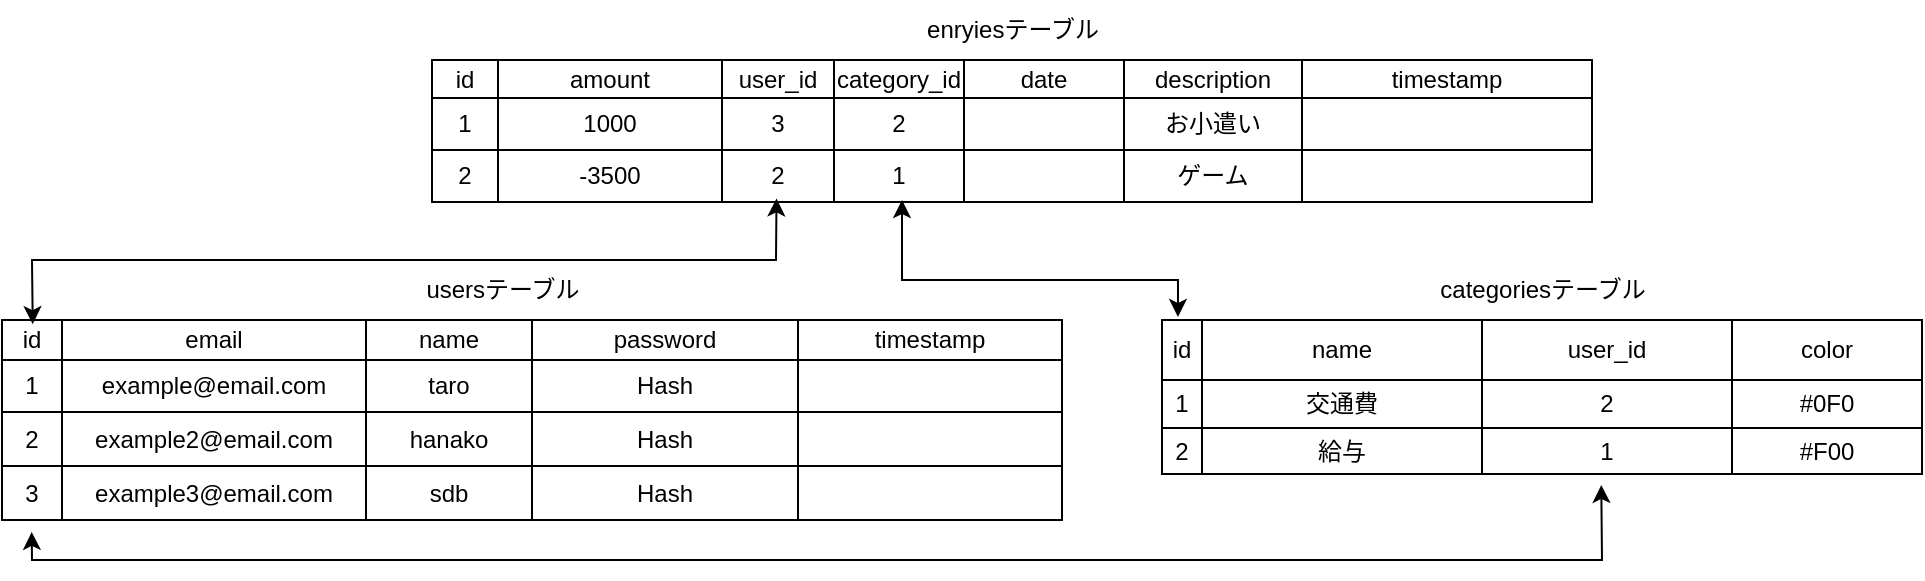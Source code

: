 <mxfile version="28.2.5">
  <diagram name="ページ1" id="EQnvLlWZrg9zfgVWwC-V">
    <mxGraphModel dx="1183" dy="704" grid="1" gridSize="10" guides="1" tooltips="1" connect="1" arrows="1" fold="1" page="1" pageScale="1" pageWidth="1169" pageHeight="1654" math="0" shadow="0">
      <root>
        <mxCell id="0" />
        <mxCell id="1" parent="0" />
        <mxCell id="BKyGhZd5OxgO7SiPaVuF-1" value="" style="shape=table;startSize=0;container=1;collapsible=0;childLayout=tableLayout;" vertex="1" parent="1">
          <mxGeometry x="285" y="50" width="580" height="71" as="geometry" />
        </mxCell>
        <mxCell id="BKyGhZd5OxgO7SiPaVuF-2" value="" style="shape=tableRow;horizontal=0;startSize=0;swimlaneHead=0;swimlaneBody=0;strokeColor=inherit;top=0;left=0;bottom=0;right=0;collapsible=0;dropTarget=0;fillColor=none;points=[[0,0.5],[1,0.5]];portConstraint=eastwest;" vertex="1" parent="BKyGhZd5OxgO7SiPaVuF-1">
          <mxGeometry width="580" height="19" as="geometry" />
        </mxCell>
        <mxCell id="BKyGhZd5OxgO7SiPaVuF-3" value="id" style="shape=partialRectangle;html=1;whiteSpace=wrap;connectable=0;strokeColor=inherit;overflow=hidden;fillColor=none;top=0;left=0;bottom=0;right=0;pointerEvents=1;" vertex="1" parent="BKyGhZd5OxgO7SiPaVuF-2">
          <mxGeometry width="33" height="19" as="geometry">
            <mxRectangle width="33" height="19" as="alternateBounds" />
          </mxGeometry>
        </mxCell>
        <mxCell id="BKyGhZd5OxgO7SiPaVuF-4" value="amount" style="shape=partialRectangle;html=1;whiteSpace=wrap;connectable=0;strokeColor=inherit;overflow=hidden;fillColor=none;top=0;left=0;bottom=0;right=0;pointerEvents=1;" vertex="1" parent="BKyGhZd5OxgO7SiPaVuF-2">
          <mxGeometry x="33" width="112" height="19" as="geometry">
            <mxRectangle width="112" height="19" as="alternateBounds" />
          </mxGeometry>
        </mxCell>
        <mxCell id="BKyGhZd5OxgO7SiPaVuF-5" value="user_id" style="shape=partialRectangle;html=1;whiteSpace=wrap;connectable=0;strokeColor=inherit;overflow=hidden;fillColor=none;top=0;left=0;bottom=0;right=0;pointerEvents=1;" vertex="1" parent="BKyGhZd5OxgO7SiPaVuF-2">
          <mxGeometry x="145" width="56" height="19" as="geometry">
            <mxRectangle width="56" height="19" as="alternateBounds" />
          </mxGeometry>
        </mxCell>
        <mxCell id="BKyGhZd5OxgO7SiPaVuF-6" value="category_id" style="shape=partialRectangle;html=1;whiteSpace=wrap;connectable=0;strokeColor=inherit;overflow=hidden;fillColor=none;top=0;left=0;bottom=0;right=0;pointerEvents=1;" vertex="1" parent="BKyGhZd5OxgO7SiPaVuF-2">
          <mxGeometry x="201" width="65" height="19" as="geometry">
            <mxRectangle width="65" height="19" as="alternateBounds" />
          </mxGeometry>
        </mxCell>
        <mxCell id="BKyGhZd5OxgO7SiPaVuF-25" value="date" style="shape=partialRectangle;html=1;whiteSpace=wrap;connectable=0;strokeColor=inherit;overflow=hidden;fillColor=none;top=0;left=0;bottom=0;right=0;pointerEvents=1;" vertex="1" parent="BKyGhZd5OxgO7SiPaVuF-2">
          <mxGeometry x="266" width="80" height="19" as="geometry">
            <mxRectangle width="80" height="19" as="alternateBounds" />
          </mxGeometry>
        </mxCell>
        <mxCell id="BKyGhZd5OxgO7SiPaVuF-7" value="description" style="shape=partialRectangle;html=1;whiteSpace=wrap;connectable=0;strokeColor=inherit;overflow=hidden;fillColor=none;top=0;left=0;bottom=0;right=0;pointerEvents=1;" vertex="1" parent="BKyGhZd5OxgO7SiPaVuF-2">
          <mxGeometry x="346" width="89" height="19" as="geometry">
            <mxRectangle width="89" height="19" as="alternateBounds" />
          </mxGeometry>
        </mxCell>
        <mxCell id="BKyGhZd5OxgO7SiPaVuF-8" value="timestamp" style="shape=partialRectangle;html=1;whiteSpace=wrap;connectable=0;strokeColor=inherit;overflow=hidden;fillColor=none;top=0;left=0;bottom=0;right=0;pointerEvents=1;" vertex="1" parent="BKyGhZd5OxgO7SiPaVuF-2">
          <mxGeometry x="435" width="145" height="19" as="geometry">
            <mxRectangle width="145" height="19" as="alternateBounds" />
          </mxGeometry>
        </mxCell>
        <mxCell id="BKyGhZd5OxgO7SiPaVuF-9" value="" style="shape=tableRow;horizontal=0;startSize=0;swimlaneHead=0;swimlaneBody=0;strokeColor=inherit;top=0;left=0;bottom=0;right=0;collapsible=0;dropTarget=0;fillColor=none;points=[[0,0.5],[1,0.5]];portConstraint=eastwest;" vertex="1" parent="BKyGhZd5OxgO7SiPaVuF-1">
          <mxGeometry y="19" width="580" height="26" as="geometry" />
        </mxCell>
        <mxCell id="BKyGhZd5OxgO7SiPaVuF-10" value="1" style="shape=partialRectangle;html=1;whiteSpace=wrap;connectable=0;strokeColor=inherit;overflow=hidden;fillColor=none;top=0;left=0;bottom=0;right=0;pointerEvents=1;" vertex="1" parent="BKyGhZd5OxgO7SiPaVuF-9">
          <mxGeometry width="33" height="26" as="geometry">
            <mxRectangle width="33" height="26" as="alternateBounds" />
          </mxGeometry>
        </mxCell>
        <mxCell id="BKyGhZd5OxgO7SiPaVuF-11" value="1000" style="shape=partialRectangle;html=1;whiteSpace=wrap;connectable=0;strokeColor=inherit;overflow=hidden;fillColor=none;top=0;left=0;bottom=0;right=0;pointerEvents=1;" vertex="1" parent="BKyGhZd5OxgO7SiPaVuF-9">
          <mxGeometry x="33" width="112" height="26" as="geometry">
            <mxRectangle width="112" height="26" as="alternateBounds" />
          </mxGeometry>
        </mxCell>
        <mxCell id="BKyGhZd5OxgO7SiPaVuF-12" value="3" style="shape=partialRectangle;html=1;whiteSpace=wrap;connectable=0;strokeColor=inherit;overflow=hidden;fillColor=none;top=0;left=0;bottom=0;right=0;pointerEvents=1;" vertex="1" parent="BKyGhZd5OxgO7SiPaVuF-9">
          <mxGeometry x="145" width="56" height="26" as="geometry">
            <mxRectangle width="56" height="26" as="alternateBounds" />
          </mxGeometry>
        </mxCell>
        <mxCell id="BKyGhZd5OxgO7SiPaVuF-13" value="2" style="shape=partialRectangle;html=1;whiteSpace=wrap;connectable=0;strokeColor=inherit;overflow=hidden;fillColor=none;top=0;left=0;bottom=0;right=0;pointerEvents=1;" vertex="1" parent="BKyGhZd5OxgO7SiPaVuF-9">
          <mxGeometry x="201" width="65" height="26" as="geometry">
            <mxRectangle width="65" height="26" as="alternateBounds" />
          </mxGeometry>
        </mxCell>
        <mxCell id="BKyGhZd5OxgO7SiPaVuF-26" style="shape=partialRectangle;html=1;whiteSpace=wrap;connectable=0;strokeColor=inherit;overflow=hidden;fillColor=none;top=0;left=0;bottom=0;right=0;pointerEvents=1;" vertex="1" parent="BKyGhZd5OxgO7SiPaVuF-9">
          <mxGeometry x="266" width="80" height="26" as="geometry">
            <mxRectangle width="80" height="26" as="alternateBounds" />
          </mxGeometry>
        </mxCell>
        <mxCell id="BKyGhZd5OxgO7SiPaVuF-14" value="お小遣い" style="shape=partialRectangle;html=1;whiteSpace=wrap;connectable=0;strokeColor=inherit;overflow=hidden;fillColor=none;top=0;left=0;bottom=0;right=0;pointerEvents=1;" vertex="1" parent="BKyGhZd5OxgO7SiPaVuF-9">
          <mxGeometry x="346" width="89" height="26" as="geometry">
            <mxRectangle width="89" height="26" as="alternateBounds" />
          </mxGeometry>
        </mxCell>
        <mxCell id="BKyGhZd5OxgO7SiPaVuF-15" value="" style="shape=partialRectangle;html=1;whiteSpace=wrap;connectable=0;strokeColor=inherit;overflow=hidden;fillColor=none;top=0;left=0;bottom=0;right=0;pointerEvents=1;" vertex="1" parent="BKyGhZd5OxgO7SiPaVuF-9">
          <mxGeometry x="435" width="145" height="26" as="geometry">
            <mxRectangle width="145" height="26" as="alternateBounds" />
          </mxGeometry>
        </mxCell>
        <mxCell id="BKyGhZd5OxgO7SiPaVuF-16" value="" style="shape=tableRow;horizontal=0;startSize=0;swimlaneHead=0;swimlaneBody=0;strokeColor=inherit;top=0;left=0;bottom=0;right=0;collapsible=0;dropTarget=0;fillColor=none;points=[[0,0.5],[1,0.5]];portConstraint=eastwest;" vertex="1" parent="BKyGhZd5OxgO7SiPaVuF-1">
          <mxGeometry y="45" width="580" height="26" as="geometry" />
        </mxCell>
        <mxCell id="BKyGhZd5OxgO7SiPaVuF-17" value="2" style="shape=partialRectangle;html=1;whiteSpace=wrap;connectable=0;strokeColor=inherit;overflow=hidden;fillColor=none;top=0;left=0;bottom=0;right=0;pointerEvents=1;" vertex="1" parent="BKyGhZd5OxgO7SiPaVuF-16">
          <mxGeometry width="33" height="26" as="geometry">
            <mxRectangle width="33" height="26" as="alternateBounds" />
          </mxGeometry>
        </mxCell>
        <mxCell id="BKyGhZd5OxgO7SiPaVuF-18" value="-3500" style="shape=partialRectangle;html=1;whiteSpace=wrap;connectable=0;strokeColor=inherit;overflow=hidden;fillColor=none;top=0;left=0;bottom=0;right=0;pointerEvents=1;" vertex="1" parent="BKyGhZd5OxgO7SiPaVuF-16">
          <mxGeometry x="33" width="112" height="26" as="geometry">
            <mxRectangle width="112" height="26" as="alternateBounds" />
          </mxGeometry>
        </mxCell>
        <mxCell id="BKyGhZd5OxgO7SiPaVuF-19" value="2" style="shape=partialRectangle;html=1;whiteSpace=wrap;connectable=0;strokeColor=inherit;overflow=hidden;fillColor=none;top=0;left=0;bottom=0;right=0;pointerEvents=1;" vertex="1" parent="BKyGhZd5OxgO7SiPaVuF-16">
          <mxGeometry x="145" width="56" height="26" as="geometry">
            <mxRectangle width="56" height="26" as="alternateBounds" />
          </mxGeometry>
        </mxCell>
        <mxCell id="BKyGhZd5OxgO7SiPaVuF-20" value="1" style="shape=partialRectangle;html=1;whiteSpace=wrap;connectable=0;strokeColor=inherit;overflow=hidden;fillColor=none;top=0;left=0;bottom=0;right=0;pointerEvents=1;" vertex="1" parent="BKyGhZd5OxgO7SiPaVuF-16">
          <mxGeometry x="201" width="65" height="26" as="geometry">
            <mxRectangle width="65" height="26" as="alternateBounds" />
          </mxGeometry>
        </mxCell>
        <mxCell id="BKyGhZd5OxgO7SiPaVuF-27" style="shape=partialRectangle;html=1;whiteSpace=wrap;connectable=0;strokeColor=inherit;overflow=hidden;fillColor=none;top=0;left=0;bottom=0;right=0;pointerEvents=1;" vertex="1" parent="BKyGhZd5OxgO7SiPaVuF-16">
          <mxGeometry x="266" width="80" height="26" as="geometry">
            <mxRectangle width="80" height="26" as="alternateBounds" />
          </mxGeometry>
        </mxCell>
        <mxCell id="BKyGhZd5OxgO7SiPaVuF-21" value="ゲーム" style="shape=partialRectangle;html=1;whiteSpace=wrap;connectable=0;strokeColor=inherit;overflow=hidden;fillColor=none;top=0;left=0;bottom=0;right=0;pointerEvents=1;" vertex="1" parent="BKyGhZd5OxgO7SiPaVuF-16">
          <mxGeometry x="346" width="89" height="26" as="geometry">
            <mxRectangle width="89" height="26" as="alternateBounds" />
          </mxGeometry>
        </mxCell>
        <mxCell id="BKyGhZd5OxgO7SiPaVuF-22" value="" style="shape=partialRectangle;html=1;whiteSpace=wrap;connectable=0;strokeColor=inherit;overflow=hidden;fillColor=none;top=0;left=0;bottom=0;right=0;pointerEvents=1;" vertex="1" parent="BKyGhZd5OxgO7SiPaVuF-16">
          <mxGeometry x="435" width="145" height="26" as="geometry">
            <mxRectangle width="145" height="26" as="alternateBounds" />
          </mxGeometry>
        </mxCell>
        <mxCell id="BKyGhZd5OxgO7SiPaVuF-23" value="enryiesテーブル" style="text;html=1;align=center;verticalAlign=middle;resizable=0;points=[];autosize=1;strokeColor=none;fillColor=none;" vertex="1" parent="1">
          <mxGeometry x="520" y="20" width="110" height="30" as="geometry" />
        </mxCell>
        <mxCell id="BKyGhZd5OxgO7SiPaVuF-28" value="usersテーブル" style="text;html=1;align=center;verticalAlign=middle;resizable=0;points=[];autosize=1;strokeColor=none;fillColor=none;" vertex="1" parent="1">
          <mxGeometry x="270" y="150" width="100" height="30" as="geometry" />
        </mxCell>
        <mxCell id="BKyGhZd5OxgO7SiPaVuF-29" value="" style="shape=table;startSize=0;container=1;collapsible=0;childLayout=tableLayout;" vertex="1" parent="1">
          <mxGeometry x="70" y="180" width="530" height="100" as="geometry" />
        </mxCell>
        <mxCell id="BKyGhZd5OxgO7SiPaVuF-30" value="" style="shape=tableRow;horizontal=0;startSize=0;swimlaneHead=0;swimlaneBody=0;strokeColor=inherit;top=0;left=0;bottom=0;right=0;collapsible=0;dropTarget=0;fillColor=none;points=[[0,0.5],[1,0.5]];portConstraint=eastwest;" vertex="1" parent="BKyGhZd5OxgO7SiPaVuF-29">
          <mxGeometry width="530" height="20" as="geometry" />
        </mxCell>
        <mxCell id="BKyGhZd5OxgO7SiPaVuF-31" value="id" style="shape=partialRectangle;html=1;whiteSpace=wrap;connectable=0;strokeColor=inherit;overflow=hidden;fillColor=none;top=0;left=0;bottom=0;right=0;pointerEvents=1;" vertex="1" parent="BKyGhZd5OxgO7SiPaVuF-30">
          <mxGeometry width="30" height="20" as="geometry">
            <mxRectangle width="30" height="20" as="alternateBounds" />
          </mxGeometry>
        </mxCell>
        <mxCell id="BKyGhZd5OxgO7SiPaVuF-32" value="email" style="shape=partialRectangle;html=1;whiteSpace=wrap;connectable=0;strokeColor=inherit;overflow=hidden;fillColor=none;top=0;left=0;bottom=0;right=0;pointerEvents=1;" vertex="1" parent="BKyGhZd5OxgO7SiPaVuF-30">
          <mxGeometry x="30" width="152" height="20" as="geometry">
            <mxRectangle width="152" height="20" as="alternateBounds" />
          </mxGeometry>
        </mxCell>
        <mxCell id="BKyGhZd5OxgO7SiPaVuF-33" value="name" style="shape=partialRectangle;html=1;whiteSpace=wrap;connectable=0;strokeColor=inherit;overflow=hidden;fillColor=none;top=0;left=0;bottom=0;right=0;pointerEvents=1;" vertex="1" parent="BKyGhZd5OxgO7SiPaVuF-30">
          <mxGeometry x="182" width="83" height="20" as="geometry">
            <mxRectangle width="83" height="20" as="alternateBounds" />
          </mxGeometry>
        </mxCell>
        <mxCell id="BKyGhZd5OxgO7SiPaVuF-34" value="password" style="shape=partialRectangle;html=1;whiteSpace=wrap;connectable=0;strokeColor=inherit;overflow=hidden;fillColor=none;top=0;left=0;bottom=0;right=0;pointerEvents=1;" vertex="1" parent="BKyGhZd5OxgO7SiPaVuF-30">
          <mxGeometry x="265" width="133" height="20" as="geometry">
            <mxRectangle width="133" height="20" as="alternateBounds" />
          </mxGeometry>
        </mxCell>
        <mxCell id="BKyGhZd5OxgO7SiPaVuF-35" value="timestamp" style="shape=partialRectangle;html=1;whiteSpace=wrap;connectable=0;strokeColor=inherit;overflow=hidden;fillColor=none;top=0;left=0;bottom=0;right=0;pointerEvents=1;" vertex="1" parent="BKyGhZd5OxgO7SiPaVuF-30">
          <mxGeometry x="398" width="132" height="20" as="geometry">
            <mxRectangle width="132" height="20" as="alternateBounds" />
          </mxGeometry>
        </mxCell>
        <mxCell id="BKyGhZd5OxgO7SiPaVuF-36" value="" style="shape=tableRow;horizontal=0;startSize=0;swimlaneHead=0;swimlaneBody=0;strokeColor=inherit;top=0;left=0;bottom=0;right=0;collapsible=0;dropTarget=0;fillColor=none;points=[[0,0.5],[1,0.5]];portConstraint=eastwest;" vertex="1" parent="BKyGhZd5OxgO7SiPaVuF-29">
          <mxGeometry y="20" width="530" height="26" as="geometry" />
        </mxCell>
        <mxCell id="BKyGhZd5OxgO7SiPaVuF-37" value="1" style="shape=partialRectangle;html=1;whiteSpace=wrap;connectable=0;strokeColor=inherit;overflow=hidden;fillColor=none;top=0;left=0;bottom=0;right=0;pointerEvents=1;" vertex="1" parent="BKyGhZd5OxgO7SiPaVuF-36">
          <mxGeometry width="30" height="26" as="geometry">
            <mxRectangle width="30" height="26" as="alternateBounds" />
          </mxGeometry>
        </mxCell>
        <mxCell id="BKyGhZd5OxgO7SiPaVuF-38" value="example@email.com" style="shape=partialRectangle;html=1;whiteSpace=wrap;connectable=0;strokeColor=inherit;overflow=hidden;fillColor=none;top=0;left=0;bottom=0;right=0;pointerEvents=1;" vertex="1" parent="BKyGhZd5OxgO7SiPaVuF-36">
          <mxGeometry x="30" width="152" height="26" as="geometry">
            <mxRectangle width="152" height="26" as="alternateBounds" />
          </mxGeometry>
        </mxCell>
        <mxCell id="BKyGhZd5OxgO7SiPaVuF-39" value="taro" style="shape=partialRectangle;html=1;whiteSpace=wrap;connectable=0;strokeColor=inherit;overflow=hidden;fillColor=none;top=0;left=0;bottom=0;right=0;pointerEvents=1;" vertex="1" parent="BKyGhZd5OxgO7SiPaVuF-36">
          <mxGeometry x="182" width="83" height="26" as="geometry">
            <mxRectangle width="83" height="26" as="alternateBounds" />
          </mxGeometry>
        </mxCell>
        <mxCell id="BKyGhZd5OxgO7SiPaVuF-40" value="Hash" style="shape=partialRectangle;html=1;whiteSpace=wrap;connectable=0;strokeColor=inherit;overflow=hidden;fillColor=none;top=0;left=0;bottom=0;right=0;pointerEvents=1;" vertex="1" parent="BKyGhZd5OxgO7SiPaVuF-36">
          <mxGeometry x="265" width="133" height="26" as="geometry">
            <mxRectangle width="133" height="26" as="alternateBounds" />
          </mxGeometry>
        </mxCell>
        <mxCell id="BKyGhZd5OxgO7SiPaVuF-41" value="" style="shape=partialRectangle;html=1;whiteSpace=wrap;connectable=0;strokeColor=inherit;overflow=hidden;fillColor=none;top=0;left=0;bottom=0;right=0;pointerEvents=1;" vertex="1" parent="BKyGhZd5OxgO7SiPaVuF-36">
          <mxGeometry x="398" width="132" height="26" as="geometry">
            <mxRectangle width="132" height="26" as="alternateBounds" />
          </mxGeometry>
        </mxCell>
        <mxCell id="BKyGhZd5OxgO7SiPaVuF-42" value="" style="shape=tableRow;horizontal=0;startSize=0;swimlaneHead=0;swimlaneBody=0;strokeColor=inherit;top=0;left=0;bottom=0;right=0;collapsible=0;dropTarget=0;fillColor=none;points=[[0,0.5],[1,0.5]];portConstraint=eastwest;" vertex="1" parent="BKyGhZd5OxgO7SiPaVuF-29">
          <mxGeometry y="46" width="530" height="27" as="geometry" />
        </mxCell>
        <mxCell id="BKyGhZd5OxgO7SiPaVuF-43" value="2" style="shape=partialRectangle;html=1;whiteSpace=wrap;connectable=0;strokeColor=inherit;overflow=hidden;fillColor=none;top=0;left=0;bottom=0;right=0;pointerEvents=1;" vertex="1" parent="BKyGhZd5OxgO7SiPaVuF-42">
          <mxGeometry width="30" height="27" as="geometry">
            <mxRectangle width="30" height="27" as="alternateBounds" />
          </mxGeometry>
        </mxCell>
        <mxCell id="BKyGhZd5OxgO7SiPaVuF-44" value="example2@email.com" style="shape=partialRectangle;html=1;whiteSpace=wrap;connectable=0;strokeColor=inherit;overflow=hidden;fillColor=none;top=0;left=0;bottom=0;right=0;pointerEvents=1;" vertex="1" parent="BKyGhZd5OxgO7SiPaVuF-42">
          <mxGeometry x="30" width="152" height="27" as="geometry">
            <mxRectangle width="152" height="27" as="alternateBounds" />
          </mxGeometry>
        </mxCell>
        <mxCell id="BKyGhZd5OxgO7SiPaVuF-45" value="hanako" style="shape=partialRectangle;html=1;whiteSpace=wrap;connectable=0;strokeColor=inherit;overflow=hidden;fillColor=none;top=0;left=0;bottom=0;right=0;pointerEvents=1;" vertex="1" parent="BKyGhZd5OxgO7SiPaVuF-42">
          <mxGeometry x="182" width="83" height="27" as="geometry">
            <mxRectangle width="83" height="27" as="alternateBounds" />
          </mxGeometry>
        </mxCell>
        <mxCell id="BKyGhZd5OxgO7SiPaVuF-46" value="Hash" style="shape=partialRectangle;html=1;whiteSpace=wrap;connectable=0;strokeColor=inherit;overflow=hidden;fillColor=none;top=0;left=0;bottom=0;right=0;pointerEvents=1;" vertex="1" parent="BKyGhZd5OxgO7SiPaVuF-42">
          <mxGeometry x="265" width="133" height="27" as="geometry">
            <mxRectangle width="133" height="27" as="alternateBounds" />
          </mxGeometry>
        </mxCell>
        <mxCell id="BKyGhZd5OxgO7SiPaVuF-47" value="" style="shape=partialRectangle;html=1;whiteSpace=wrap;connectable=0;strokeColor=inherit;overflow=hidden;fillColor=none;top=0;left=0;bottom=0;right=0;pointerEvents=1;" vertex="1" parent="BKyGhZd5OxgO7SiPaVuF-42">
          <mxGeometry x="398" width="132" height="27" as="geometry">
            <mxRectangle width="132" height="27" as="alternateBounds" />
          </mxGeometry>
        </mxCell>
        <mxCell id="BKyGhZd5OxgO7SiPaVuF-48" style="shape=tableRow;horizontal=0;startSize=0;swimlaneHead=0;swimlaneBody=0;strokeColor=inherit;top=0;left=0;bottom=0;right=0;collapsible=0;dropTarget=0;fillColor=none;points=[[0,0.5],[1,0.5]];portConstraint=eastwest;" vertex="1" parent="BKyGhZd5OxgO7SiPaVuF-29">
          <mxGeometry y="73" width="530" height="27" as="geometry" />
        </mxCell>
        <mxCell id="BKyGhZd5OxgO7SiPaVuF-49" value="3" style="shape=partialRectangle;html=1;whiteSpace=wrap;connectable=0;strokeColor=inherit;overflow=hidden;fillColor=none;top=0;left=0;bottom=0;right=0;pointerEvents=1;" vertex="1" parent="BKyGhZd5OxgO7SiPaVuF-48">
          <mxGeometry width="30" height="27" as="geometry">
            <mxRectangle width="30" height="27" as="alternateBounds" />
          </mxGeometry>
        </mxCell>
        <mxCell id="BKyGhZd5OxgO7SiPaVuF-50" value="example3@email.com" style="shape=partialRectangle;html=1;whiteSpace=wrap;connectable=0;strokeColor=inherit;overflow=hidden;fillColor=none;top=0;left=0;bottom=0;right=0;pointerEvents=1;" vertex="1" parent="BKyGhZd5OxgO7SiPaVuF-48">
          <mxGeometry x="30" width="152" height="27" as="geometry">
            <mxRectangle width="152" height="27" as="alternateBounds" />
          </mxGeometry>
        </mxCell>
        <mxCell id="BKyGhZd5OxgO7SiPaVuF-51" value="sdb" style="shape=partialRectangle;html=1;whiteSpace=wrap;connectable=0;strokeColor=inherit;overflow=hidden;fillColor=none;top=0;left=0;bottom=0;right=0;pointerEvents=1;" vertex="1" parent="BKyGhZd5OxgO7SiPaVuF-48">
          <mxGeometry x="182" width="83" height="27" as="geometry">
            <mxRectangle width="83" height="27" as="alternateBounds" />
          </mxGeometry>
        </mxCell>
        <mxCell id="BKyGhZd5OxgO7SiPaVuF-52" value="Hash" style="shape=partialRectangle;html=1;whiteSpace=wrap;connectable=0;strokeColor=inherit;overflow=hidden;fillColor=none;top=0;left=0;bottom=0;right=0;pointerEvents=1;" vertex="1" parent="BKyGhZd5OxgO7SiPaVuF-48">
          <mxGeometry x="265" width="133" height="27" as="geometry">
            <mxRectangle width="133" height="27" as="alternateBounds" />
          </mxGeometry>
        </mxCell>
        <mxCell id="BKyGhZd5OxgO7SiPaVuF-53" style="shape=partialRectangle;html=1;whiteSpace=wrap;connectable=0;strokeColor=inherit;overflow=hidden;fillColor=none;top=0;left=0;bottom=0;right=0;pointerEvents=1;" vertex="1" parent="BKyGhZd5OxgO7SiPaVuF-48">
          <mxGeometry x="398" width="132" height="27" as="geometry">
            <mxRectangle width="132" height="27" as="alternateBounds" />
          </mxGeometry>
        </mxCell>
        <mxCell id="BKyGhZd5OxgO7SiPaVuF-55" value="" style="endArrow=classic;startArrow=classic;html=1;rounded=0;entryX=0.297;entryY=0.932;entryDx=0;entryDy=0;entryPerimeter=0;exitX=0.029;exitY=0.105;exitDx=0;exitDy=0;exitPerimeter=0;" edge="1" parent="1" source="BKyGhZd5OxgO7SiPaVuF-30" target="BKyGhZd5OxgO7SiPaVuF-16">
          <mxGeometry width="50" height="50" relative="1" as="geometry">
            <mxPoint x="380" y="250" as="sourcePoint" />
            <mxPoint x="430" y="200" as="targetPoint" />
            <Array as="points">
              <mxPoint x="85" y="150" />
              <mxPoint x="457" y="150" />
            </Array>
          </mxGeometry>
        </mxCell>
        <mxCell id="BKyGhZd5OxgO7SiPaVuF-56" value="" style="shape=table;startSize=0;container=1;collapsible=0;childLayout=tableLayout;" vertex="1" parent="1">
          <mxGeometry x="650" y="180" width="380" height="77" as="geometry" />
        </mxCell>
        <mxCell id="BKyGhZd5OxgO7SiPaVuF-57" value="" style="shape=tableRow;horizontal=0;startSize=0;swimlaneHead=0;swimlaneBody=0;strokeColor=inherit;top=0;left=0;bottom=0;right=0;collapsible=0;dropTarget=0;fillColor=none;points=[[0,0.5],[1,0.5]];portConstraint=eastwest;" vertex="1" parent="BKyGhZd5OxgO7SiPaVuF-56">
          <mxGeometry width="380" height="30" as="geometry" />
        </mxCell>
        <mxCell id="BKyGhZd5OxgO7SiPaVuF-58" value="id" style="shape=partialRectangle;html=1;whiteSpace=wrap;connectable=0;strokeColor=inherit;overflow=hidden;fillColor=none;top=0;left=0;bottom=0;right=0;pointerEvents=1;" vertex="1" parent="BKyGhZd5OxgO7SiPaVuF-57">
          <mxGeometry width="20" height="30" as="geometry">
            <mxRectangle width="20" height="30" as="alternateBounds" />
          </mxGeometry>
        </mxCell>
        <mxCell id="BKyGhZd5OxgO7SiPaVuF-59" value="name" style="shape=partialRectangle;html=1;whiteSpace=wrap;connectable=0;strokeColor=inherit;overflow=hidden;fillColor=none;top=0;left=0;bottom=0;right=0;pointerEvents=1;" vertex="1" parent="BKyGhZd5OxgO7SiPaVuF-57">
          <mxGeometry x="20" width="140" height="30" as="geometry">
            <mxRectangle width="140" height="30" as="alternateBounds" />
          </mxGeometry>
        </mxCell>
        <mxCell id="BKyGhZd5OxgO7SiPaVuF-60" value="user_id" style="shape=partialRectangle;html=1;whiteSpace=wrap;connectable=0;strokeColor=inherit;overflow=hidden;fillColor=none;top=0;left=0;bottom=0;right=0;pointerEvents=1;" vertex="1" parent="BKyGhZd5OxgO7SiPaVuF-57">
          <mxGeometry x="160" width="125" height="30" as="geometry">
            <mxRectangle width="125" height="30" as="alternateBounds" />
          </mxGeometry>
        </mxCell>
        <mxCell id="BKyGhZd5OxgO7SiPaVuF-61" value="color" style="shape=partialRectangle;html=1;whiteSpace=wrap;connectable=0;strokeColor=inherit;overflow=hidden;fillColor=none;top=0;left=0;bottom=0;right=0;pointerEvents=1;" vertex="1" parent="BKyGhZd5OxgO7SiPaVuF-57">
          <mxGeometry x="285" width="95" height="30" as="geometry">
            <mxRectangle width="95" height="30" as="alternateBounds" />
          </mxGeometry>
        </mxCell>
        <mxCell id="BKyGhZd5OxgO7SiPaVuF-62" value="" style="shape=tableRow;horizontal=0;startSize=0;swimlaneHead=0;swimlaneBody=0;strokeColor=inherit;top=0;left=0;bottom=0;right=0;collapsible=0;dropTarget=0;fillColor=none;points=[[0,0.5],[1,0.5]];portConstraint=eastwest;" vertex="1" parent="BKyGhZd5OxgO7SiPaVuF-56">
          <mxGeometry y="30" width="380" height="24" as="geometry" />
        </mxCell>
        <mxCell id="BKyGhZd5OxgO7SiPaVuF-63" value="1" style="shape=partialRectangle;html=1;whiteSpace=wrap;connectable=0;strokeColor=inherit;overflow=hidden;fillColor=none;top=0;left=0;bottom=0;right=0;pointerEvents=1;" vertex="1" parent="BKyGhZd5OxgO7SiPaVuF-62">
          <mxGeometry width="20" height="24" as="geometry">
            <mxRectangle width="20" height="24" as="alternateBounds" />
          </mxGeometry>
        </mxCell>
        <mxCell id="BKyGhZd5OxgO7SiPaVuF-64" value="交通費" style="shape=partialRectangle;html=1;whiteSpace=wrap;connectable=0;strokeColor=inherit;overflow=hidden;fillColor=none;top=0;left=0;bottom=0;right=0;pointerEvents=1;" vertex="1" parent="BKyGhZd5OxgO7SiPaVuF-62">
          <mxGeometry x="20" width="140" height="24" as="geometry">
            <mxRectangle width="140" height="24" as="alternateBounds" />
          </mxGeometry>
        </mxCell>
        <mxCell id="BKyGhZd5OxgO7SiPaVuF-65" value="2" style="shape=partialRectangle;html=1;whiteSpace=wrap;connectable=0;strokeColor=inherit;overflow=hidden;fillColor=none;top=0;left=0;bottom=0;right=0;pointerEvents=1;" vertex="1" parent="BKyGhZd5OxgO7SiPaVuF-62">
          <mxGeometry x="160" width="125" height="24" as="geometry">
            <mxRectangle width="125" height="24" as="alternateBounds" />
          </mxGeometry>
        </mxCell>
        <mxCell id="BKyGhZd5OxgO7SiPaVuF-66" value="#0F0" style="shape=partialRectangle;html=1;whiteSpace=wrap;connectable=0;strokeColor=inherit;overflow=hidden;fillColor=none;top=0;left=0;bottom=0;right=0;pointerEvents=1;" vertex="1" parent="BKyGhZd5OxgO7SiPaVuF-62">
          <mxGeometry x="285" width="95" height="24" as="geometry">
            <mxRectangle width="95" height="24" as="alternateBounds" />
          </mxGeometry>
        </mxCell>
        <mxCell id="BKyGhZd5OxgO7SiPaVuF-67" value="" style="shape=tableRow;horizontal=0;startSize=0;swimlaneHead=0;swimlaneBody=0;strokeColor=inherit;top=0;left=0;bottom=0;right=0;collapsible=0;dropTarget=0;fillColor=none;points=[[0,0.5],[1,0.5]];portConstraint=eastwest;" vertex="1" parent="BKyGhZd5OxgO7SiPaVuF-56">
          <mxGeometry y="54" width="380" height="23" as="geometry" />
        </mxCell>
        <mxCell id="BKyGhZd5OxgO7SiPaVuF-68" value="2" style="shape=partialRectangle;html=1;whiteSpace=wrap;connectable=0;strokeColor=inherit;overflow=hidden;fillColor=none;top=0;left=0;bottom=0;right=0;pointerEvents=1;" vertex="1" parent="BKyGhZd5OxgO7SiPaVuF-67">
          <mxGeometry width="20" height="23" as="geometry">
            <mxRectangle width="20" height="23" as="alternateBounds" />
          </mxGeometry>
        </mxCell>
        <mxCell id="BKyGhZd5OxgO7SiPaVuF-69" value="給与" style="shape=partialRectangle;html=1;whiteSpace=wrap;connectable=0;strokeColor=inherit;overflow=hidden;fillColor=none;top=0;left=0;bottom=0;right=0;pointerEvents=1;" vertex="1" parent="BKyGhZd5OxgO7SiPaVuF-67">
          <mxGeometry x="20" width="140" height="23" as="geometry">
            <mxRectangle width="140" height="23" as="alternateBounds" />
          </mxGeometry>
        </mxCell>
        <mxCell id="BKyGhZd5OxgO7SiPaVuF-70" value="1" style="shape=partialRectangle;html=1;whiteSpace=wrap;connectable=0;strokeColor=inherit;overflow=hidden;fillColor=none;top=0;left=0;bottom=0;right=0;pointerEvents=1;" vertex="1" parent="BKyGhZd5OxgO7SiPaVuF-67">
          <mxGeometry x="160" width="125" height="23" as="geometry">
            <mxRectangle width="125" height="23" as="alternateBounds" />
          </mxGeometry>
        </mxCell>
        <mxCell id="BKyGhZd5OxgO7SiPaVuF-71" value="#F00" style="shape=partialRectangle;html=1;whiteSpace=wrap;connectable=0;strokeColor=inherit;overflow=hidden;fillColor=none;top=0;left=0;bottom=0;right=0;pointerEvents=1;" vertex="1" parent="BKyGhZd5OxgO7SiPaVuF-67">
          <mxGeometry x="285" width="95" height="23" as="geometry">
            <mxRectangle width="95" height="23" as="alternateBounds" />
          </mxGeometry>
        </mxCell>
        <mxCell id="BKyGhZd5OxgO7SiPaVuF-72" value="categoriesテーブル" style="text;html=1;align=center;verticalAlign=middle;resizable=0;points=[];autosize=1;strokeColor=none;fillColor=none;" vertex="1" parent="1">
          <mxGeometry x="775" y="150" width="130" height="30" as="geometry" />
        </mxCell>
        <mxCell id="BKyGhZd5OxgO7SiPaVuF-73" value="" style="endArrow=classic;startArrow=classic;html=1;rounded=0;exitX=0.021;exitY=-0.05;exitDx=0;exitDy=0;exitPerimeter=0;" edge="1" parent="1" source="BKyGhZd5OxgO7SiPaVuF-57">
          <mxGeometry width="50" height="50" relative="1" as="geometry">
            <mxPoint x="490" y="200" as="sourcePoint" />
            <mxPoint x="520" y="120" as="targetPoint" />
            <Array as="points">
              <mxPoint x="658" y="160" />
              <mxPoint x="520" y="160" />
            </Array>
          </mxGeometry>
        </mxCell>
        <mxCell id="BKyGhZd5OxgO7SiPaVuF-74" value="" style="endArrow=classic;startArrow=classic;html=1;rounded=0;entryX=0.578;entryY=1.239;entryDx=0;entryDy=0;entryPerimeter=0;exitX=0.028;exitY=1.222;exitDx=0;exitDy=0;exitPerimeter=0;" edge="1" parent="1" source="BKyGhZd5OxgO7SiPaVuF-48" target="BKyGhZd5OxgO7SiPaVuF-67">
          <mxGeometry width="50" height="50" relative="1" as="geometry">
            <mxPoint x="500" y="200" as="sourcePoint" />
            <mxPoint x="550" y="150" as="targetPoint" />
            <Array as="points">
              <mxPoint x="85" y="300" />
              <mxPoint x="870" y="300" />
            </Array>
          </mxGeometry>
        </mxCell>
      </root>
    </mxGraphModel>
  </diagram>
</mxfile>

